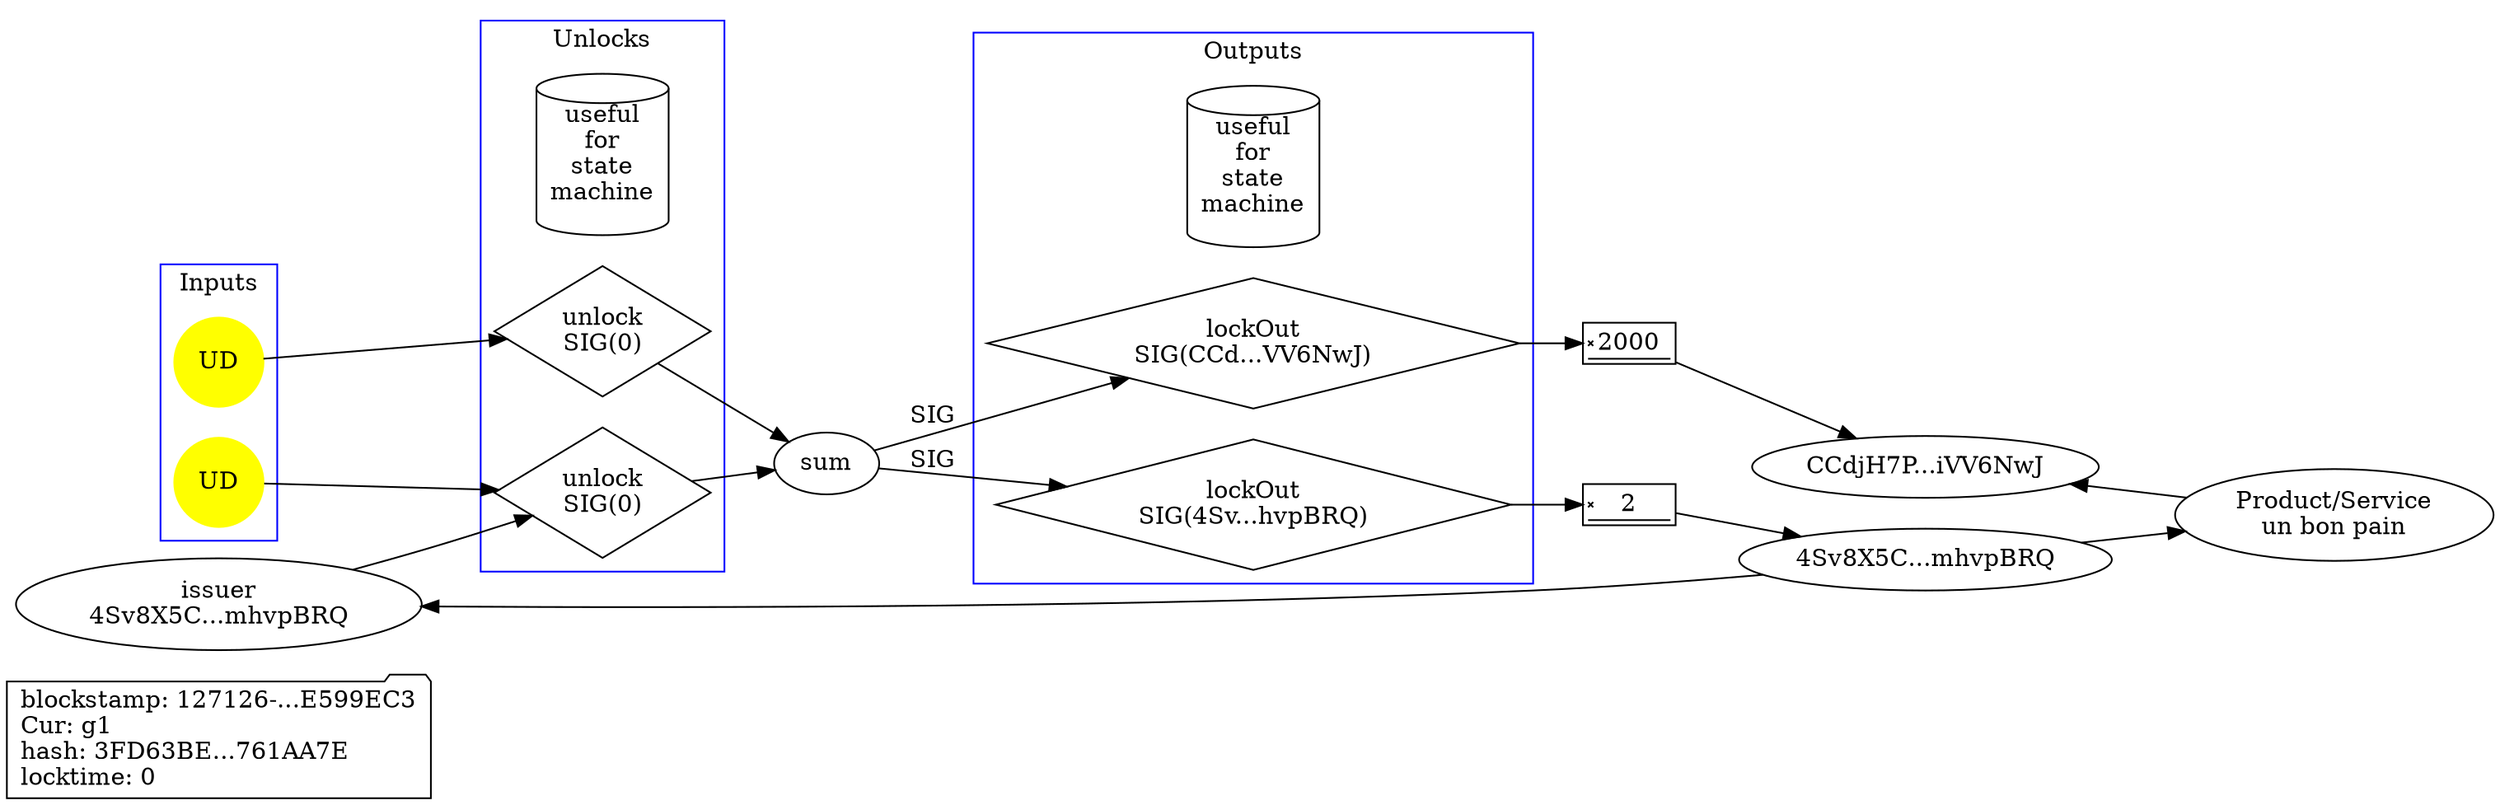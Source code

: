 digraph{
	graph [rankdir=LR];
	info [labeljust=l, shape=folder, label="blockstamp: 127126-...E599EC3\lCur: g1\lhash: 3FD63BE...761AA7E\llocktime: 0\l", URL="/graphviz/svg/block/127126"];
	good [label="Product/Service\nun bon pain"];
	sum [label="sum"];

	subgraph cluster_inputs{
		label="Inputs";
		color=blue;
		labelloc=t;
		input157744040 [label="UD", URL="/graphviz/svg/block/94919", shape=circle, color=yellow, style=filled];
		input1552133188 [label="UD", URL="/graphviz/svg/block/95195", shape=circle, color=yellow, style=filled];
	}

	subgraph cluster_unlocks{
		label="Unlocks";
		color=blue;
		labelloc=t;
		dbu [label="useful\nfor\nstate\nmachine", shape=cylinder];
		unlock504429310 [label="unlock\nSIG(0)", shape=diamond];
		input157744040 -> unlock504429310 ;
		unlock1467372172 [label="unlock\nSIG(0)", shape=diamond];
		input1552133188 -> unlock1467372172 ;
	}

		unlock504429310 -> sum ;
		unlock1467372172 -> sum ;

	subgraph cluster_outputs{
		label="Outputs";
		color=blue;
		labelloc=t;
		dbo [label="useful\nfor\nstate\nmachine", shape=cylinder];
		lockOut212233986 [label="lockOut\nSIG(CCd...VV6NwJ)", shape=diamond];
		lockOut1763814952 [label="lockOut\nSIG(4Sv...hvpBRQ)", shape=diamond];
	}
		amountOut212233986 [label="2000", shape=signature];
		sum -> lockOut212233986 [label="SIG",weight=10];
		_destCCdjH7Pd8GPe74ZbiD1DdZ1CXQ2ggYVehk2c7iVV6NwJ [label="CCdjH7P...iVV6NwJ", weight=0];
		amountOut212233986 -> _destCCdjH7Pd8GPe74ZbiD1DdZ1CXQ2ggYVehk2c7iVV6NwJ [weight=0];
		_destCCdjH7Pd8GPe74ZbiD1DdZ1CXQ2ggYVehk2c7iVV6NwJ -> good [weight=0, dir=back];
		lockOut212233986 -> amountOut212233986;
		amountOut1763814952 [label="2", shape=signature];
		sum -> lockOut1763814952 [label="SIG",weight=10];
		_dest4Sv8X5CuKhgbxNAEDZwgdPXBpq8DuCfAr2JaXmhvpBRQ [label="4Sv8X5C...mhvpBRQ", weight=0];
		amountOut1763814952 -> _dest4Sv8X5CuKhgbxNAEDZwgdPXBpq8DuCfAr2JaXmhvpBRQ [weight=0];
		_dest4Sv8X5CuKhgbxNAEDZwgdPXBpq8DuCfAr2JaXmhvpBRQ -> good [weight=0];
		_4Sv8X5CuKhgbxNAEDZwgdPXBpq8DuCfAr2JaXmhvpBRQ -> _dest4Sv8X5CuKhgbxNAEDZwgdPXBpq8DuCfAr2JaXmhvpBRQ [weight=0, dir=back];
		lockOut1763814952 -> amountOut1763814952;
	_4Sv8X5CuKhgbxNAEDZwgdPXBpq8DuCfAr2JaXmhvpBRQ [label="issuer\n4Sv8X5C...mhvpBRQ"];
	_4Sv8X5CuKhgbxNAEDZwgdPXBpq8DuCfAr2JaXmhvpBRQ -> unlock504429310 [weight=0];

}
